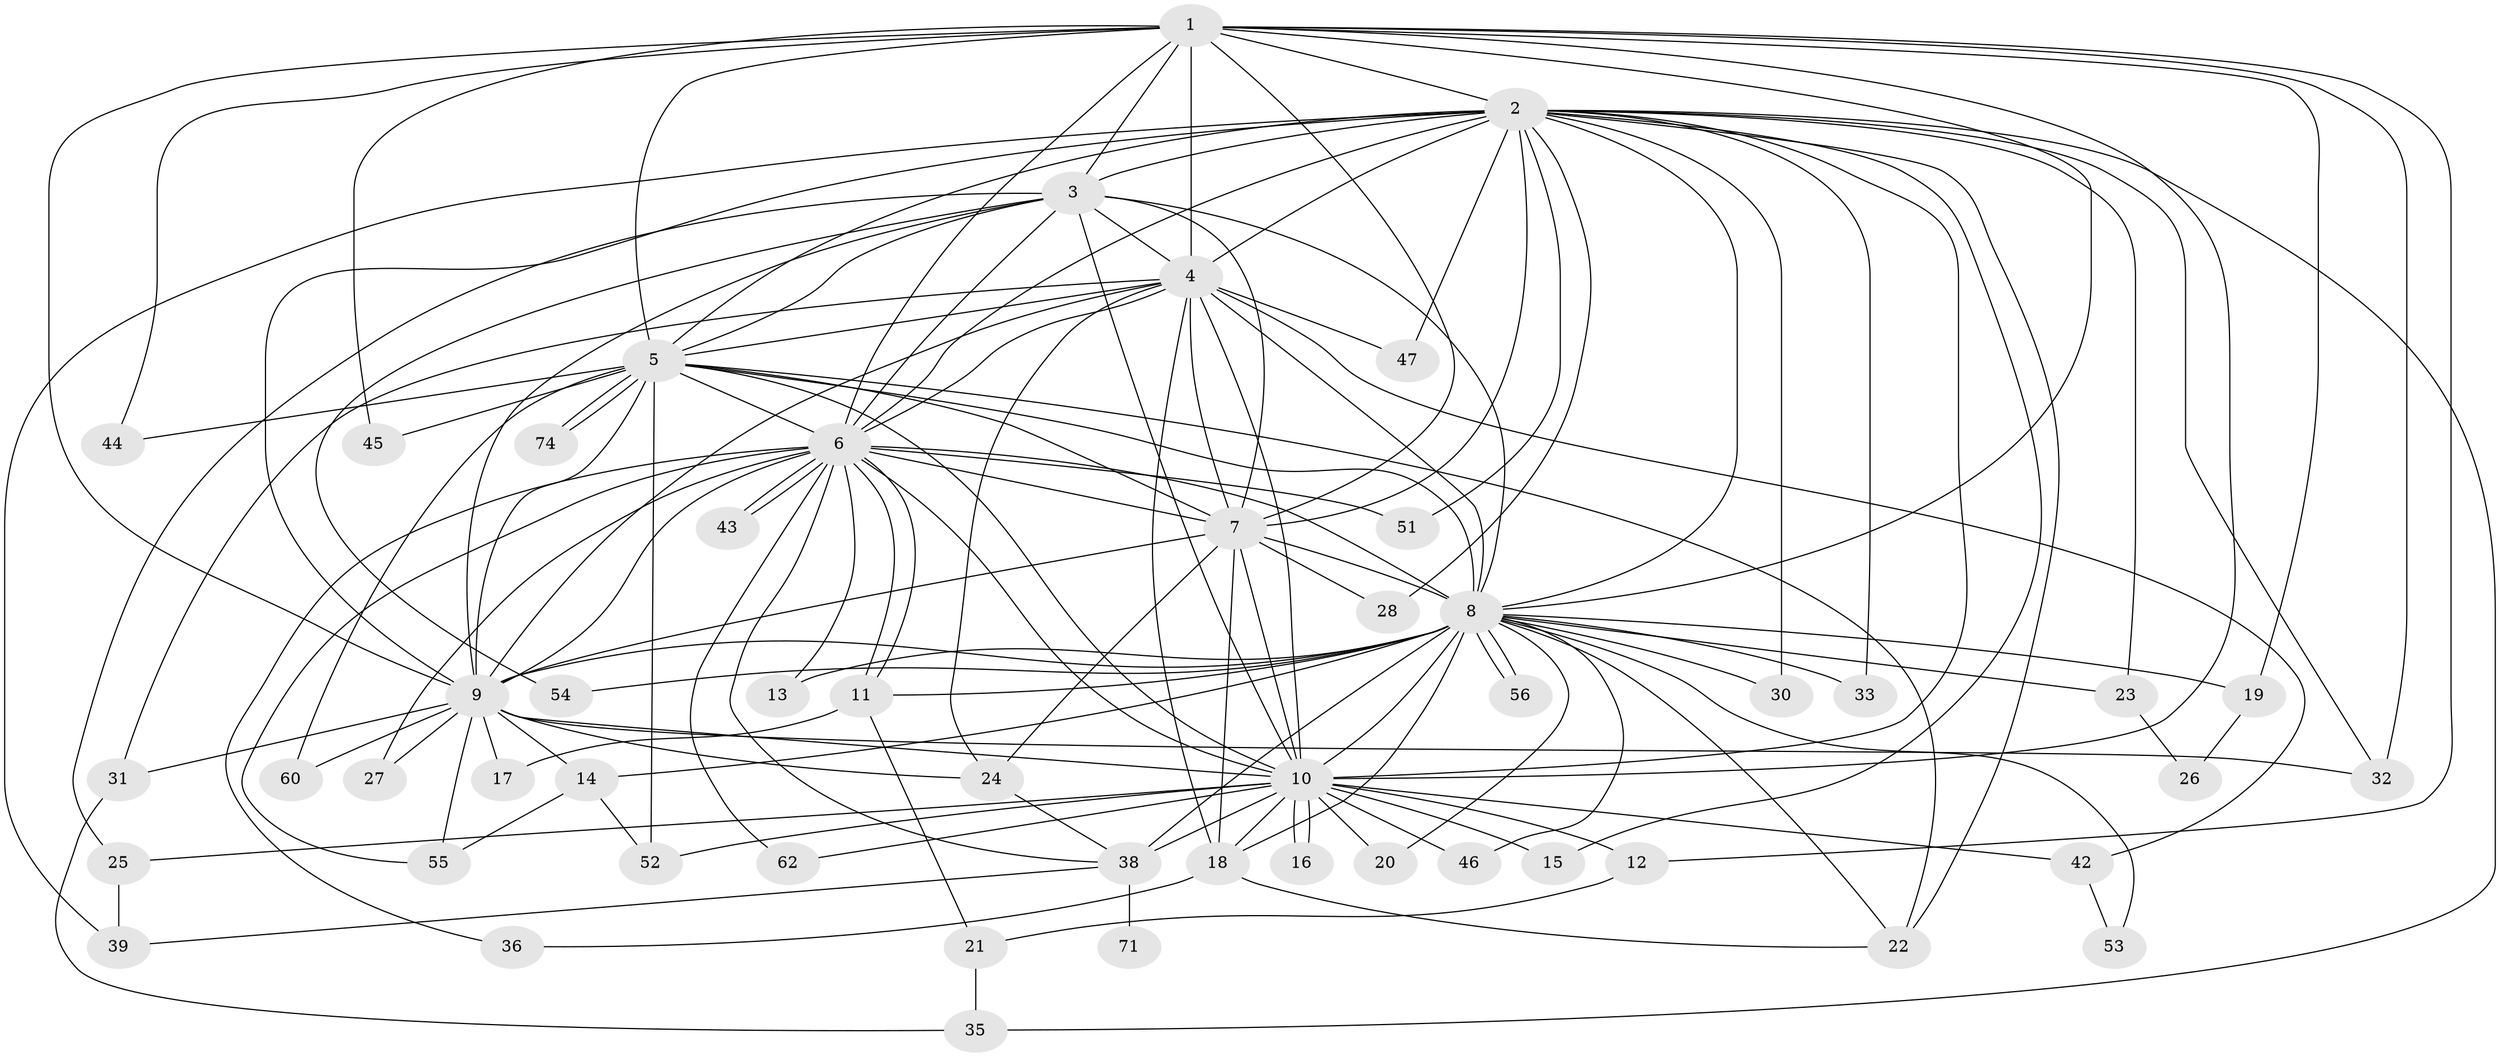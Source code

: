 // original degree distribution, {16: 0.013333333333333334, 23: 0.013333333333333334, 13: 0.02666666666666667, 14: 0.013333333333333334, 17: 0.02666666666666667, 20: 0.013333333333333334, 28: 0.013333333333333334, 24: 0.013333333333333334, 5: 0.013333333333333334, 3: 0.24, 2: 0.5333333333333333, 4: 0.06666666666666667, 6: 0.013333333333333334}
// Generated by graph-tools (version 1.1) at 2025/17/03/04/25 18:17:40]
// undirected, 52 vertices, 141 edges
graph export_dot {
graph [start="1"]
  node [color=gray90,style=filled];
  1;
  2 [super="+58+59+50"];
  3 [super="+34"];
  4 [super="+65"];
  5 [super="+49"];
  6;
  7;
  8 [super="+37+40+64+73+29"];
  9;
  10;
  11;
  12;
  13;
  14;
  15;
  16;
  17;
  18;
  19;
  20;
  21;
  22;
  23;
  24 [super="+48"];
  25;
  26;
  27;
  28;
  30;
  31;
  32 [super="+57"];
  33;
  35;
  36;
  38 [super="+41"];
  39;
  42;
  43;
  44;
  45;
  46;
  47;
  51;
  52 [super="+69"];
  53;
  54;
  55 [super="+61"];
  56;
  60;
  62;
  71;
  74;
  1 -- 2;
  1 -- 3;
  1 -- 4 [weight=2];
  1 -- 5 [weight=2];
  1 -- 6;
  1 -- 7;
  1 -- 8;
  1 -- 9;
  1 -- 10;
  1 -- 12;
  1 -- 19;
  1 -- 32;
  1 -- 44;
  1 -- 45;
  2 -- 3 [weight=3];
  2 -- 4 [weight=2];
  2 -- 5;
  2 -- 6;
  2 -- 7 [weight=2];
  2 -- 8;
  2 -- 9;
  2 -- 10;
  2 -- 15;
  2 -- 23;
  2 -- 28;
  2 -- 30;
  2 -- 33;
  2 -- 39;
  2 -- 47;
  2 -- 51;
  2 -- 32;
  2 -- 35;
  2 -- 22;
  3 -- 4;
  3 -- 5;
  3 -- 6;
  3 -- 7;
  3 -- 8;
  3 -- 9;
  3 -- 10;
  3 -- 25;
  3 -- 54;
  4 -- 5;
  4 -- 6;
  4 -- 7;
  4 -- 8;
  4 -- 9;
  4 -- 10;
  4 -- 24;
  4 -- 31;
  4 -- 42;
  4 -- 47;
  4 -- 18;
  5 -- 6;
  5 -- 7;
  5 -- 8;
  5 -- 9;
  5 -- 10;
  5 -- 22;
  5 -- 44;
  5 -- 45;
  5 -- 52;
  5 -- 60;
  5 -- 74;
  5 -- 74;
  6 -- 7;
  6 -- 8;
  6 -- 9;
  6 -- 10;
  6 -- 11;
  6 -- 11;
  6 -- 13;
  6 -- 27;
  6 -- 36;
  6 -- 43;
  6 -- 43;
  6 -- 51;
  6 -- 55;
  6 -- 62;
  6 -- 38;
  7 -- 8;
  7 -- 9;
  7 -- 10;
  7 -- 18;
  7 -- 24;
  7 -- 28;
  8 -- 9;
  8 -- 10 [weight=3];
  8 -- 13;
  8 -- 14;
  8 -- 19;
  8 -- 20;
  8 -- 23;
  8 -- 30;
  8 -- 33;
  8 -- 38 [weight=2];
  8 -- 46;
  8 -- 53;
  8 -- 54;
  8 -- 56;
  8 -- 56;
  8 -- 18;
  8 -- 11;
  8 -- 22;
  9 -- 10;
  9 -- 14;
  9 -- 17;
  9 -- 27;
  9 -- 31;
  9 -- 32;
  9 -- 60;
  9 -- 55;
  9 -- 24;
  10 -- 12;
  10 -- 15;
  10 -- 16;
  10 -- 16;
  10 -- 18;
  10 -- 20;
  10 -- 25;
  10 -- 38 [weight=2];
  10 -- 42;
  10 -- 46;
  10 -- 52;
  10 -- 62;
  11 -- 17;
  11 -- 21;
  12 -- 21;
  14 -- 55;
  14 -- 52;
  18 -- 22;
  18 -- 36;
  19 -- 26;
  21 -- 35;
  23 -- 26;
  24 -- 38;
  25 -- 39;
  31 -- 35;
  38 -- 39;
  38 -- 71;
  42 -- 53;
}
